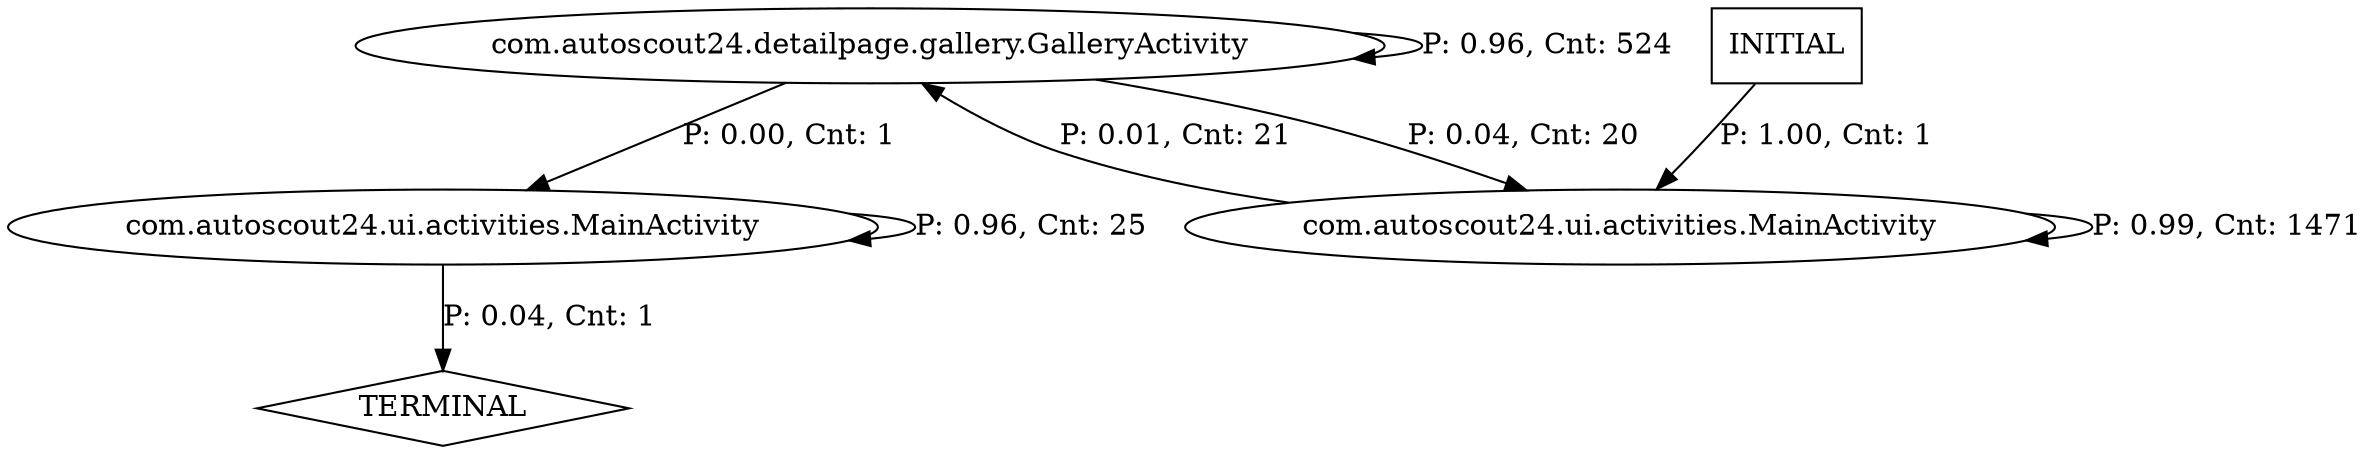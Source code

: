 digraph G {
  0 [label="com.autoscout24.detailpage.gallery.GalleryActivity"];
  1 [label="com.autoscout24.ui.activities.MainActivity"];
  2 [label="com.autoscout24.ui.activities.MainActivity"];
  3 [label="TERMINAL",shape=diamond];
  4 [label="INITIAL",shape=box];
0->0 [label="P: 0.96, Cnt: 524"];
0->2 [label="P: 0.00, Cnt: 1"];
0->1 [label="P: 0.04, Cnt: 20"];
1->0 [label="P: 0.01, Cnt: 21"];
1->1 [label="P: 0.99, Cnt: 1471"];
2->2 [label="P: 0.96, Cnt: 25"];
2->3 [label="P: 0.04, Cnt: 1"];
4->1 [label="P: 1.00, Cnt: 1"];
}

